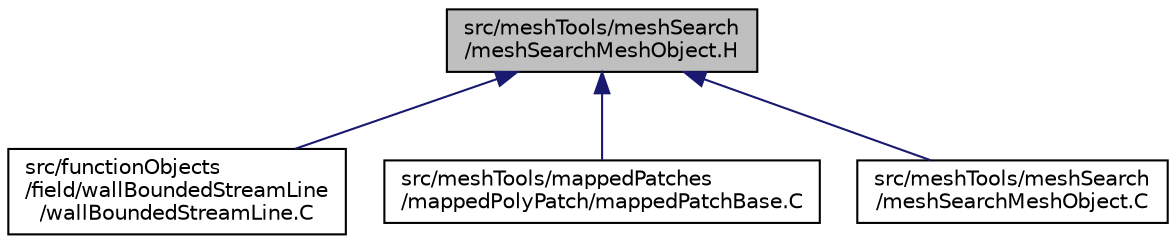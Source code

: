 digraph "src/meshTools/meshSearch/meshSearchMeshObject.H"
{
  bgcolor="transparent";
  edge [fontname="Helvetica",fontsize="10",labelfontname="Helvetica",labelfontsize="10"];
  node [fontname="Helvetica",fontsize="10",shape=record];
  Node239 [label="src/meshTools/meshSearch\l/meshSearchMeshObject.H",height=0.2,width=0.4,color="black", fillcolor="grey75", style="filled", fontcolor="black"];
  Node239 -> Node240 [dir="back",color="midnightblue",fontsize="10",style="solid",fontname="Helvetica"];
  Node240 [label="src/functionObjects\l/field/wallBoundedStreamLine\l/wallBoundedStreamLine.C",height=0.2,width=0.4,color="black",URL="$a04841.html"];
  Node239 -> Node241 [dir="back",color="midnightblue",fontsize="10",style="solid",fontname="Helvetica"];
  Node241 [label="src/meshTools/mappedPatches\l/mappedPolyPatch/mappedPatchBase.C",height=0.2,width=0.4,color="black",URL="$a08279.html"];
  Node239 -> Node242 [dir="back",color="midnightblue",fontsize="10",style="solid",fontname="Helvetica"];
  Node242 [label="src/meshTools/meshSearch\l/meshSearchMeshObject.C",height=0.2,width=0.4,color="black",URL="$a08321.html"];
}

